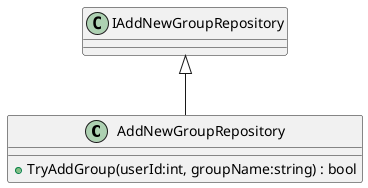 @startuml
class AddNewGroupRepository {
    + TryAddGroup(userId:int, groupName:string) : bool
}
IAddNewGroupRepository <|-- AddNewGroupRepository
@enduml
